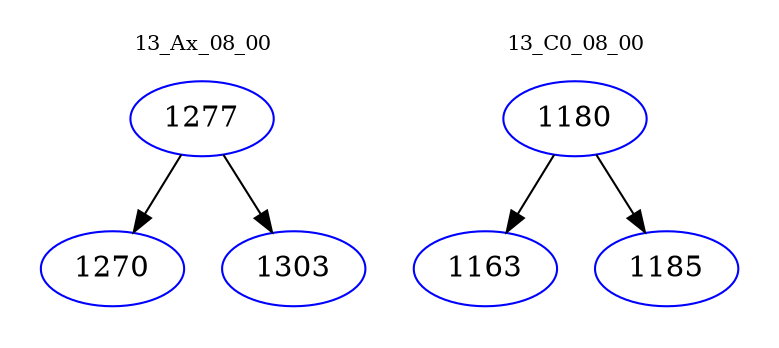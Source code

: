 digraph{
subgraph cluster_0 {
color = white
label = "13_Ax_08_00";
fontsize=10;
T0_1277 [label="1277", color="blue"]
T0_1277 -> T0_1270 [color="black"]
T0_1270 [label="1270", color="blue"]
T0_1277 -> T0_1303 [color="black"]
T0_1303 [label="1303", color="blue"]
}
subgraph cluster_1 {
color = white
label = "13_C0_08_00";
fontsize=10;
T1_1180 [label="1180", color="blue"]
T1_1180 -> T1_1163 [color="black"]
T1_1163 [label="1163", color="blue"]
T1_1180 -> T1_1185 [color="black"]
T1_1185 [label="1185", color="blue"]
}
}
